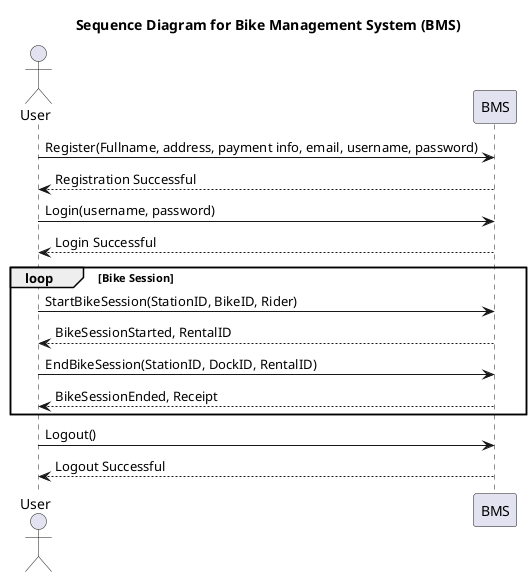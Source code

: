 @startuml Sequence Diagram
title Sequence Diagram for Bike Management System (BMS)
actor User
participant BMS

User -> BMS: Register(Fullname, address, payment info, email, username, password)
BMS --> User: Registration Successful

User -> BMS: Login(username, password)
BMS --> User: Login Successful

loop Bike Session
    User -> BMS: StartBikeSession(StationID, BikeID, Rider)
    BMS --> User: BikeSessionStarted, RentalID

    User -> BMS: EndBikeSession(StationID, DockID, RentalID)
    BMS --> User: BikeSessionEnded, Receipt
end

User -> BMS: Logout()
BMS --> User: Logout Successful


@enduml